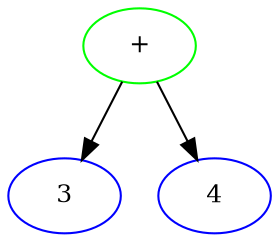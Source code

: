 digraph G {
   2->0
0[label ="3" color=blue fontcolor=black  style=fill fontsize=12 ]
   2->1
1[label ="4" color=blue fontcolor=black  style=fill fontsize=12 ]
2[label ="+" color=green fontcolor=black  style=fill fontsize=12 ]
}
